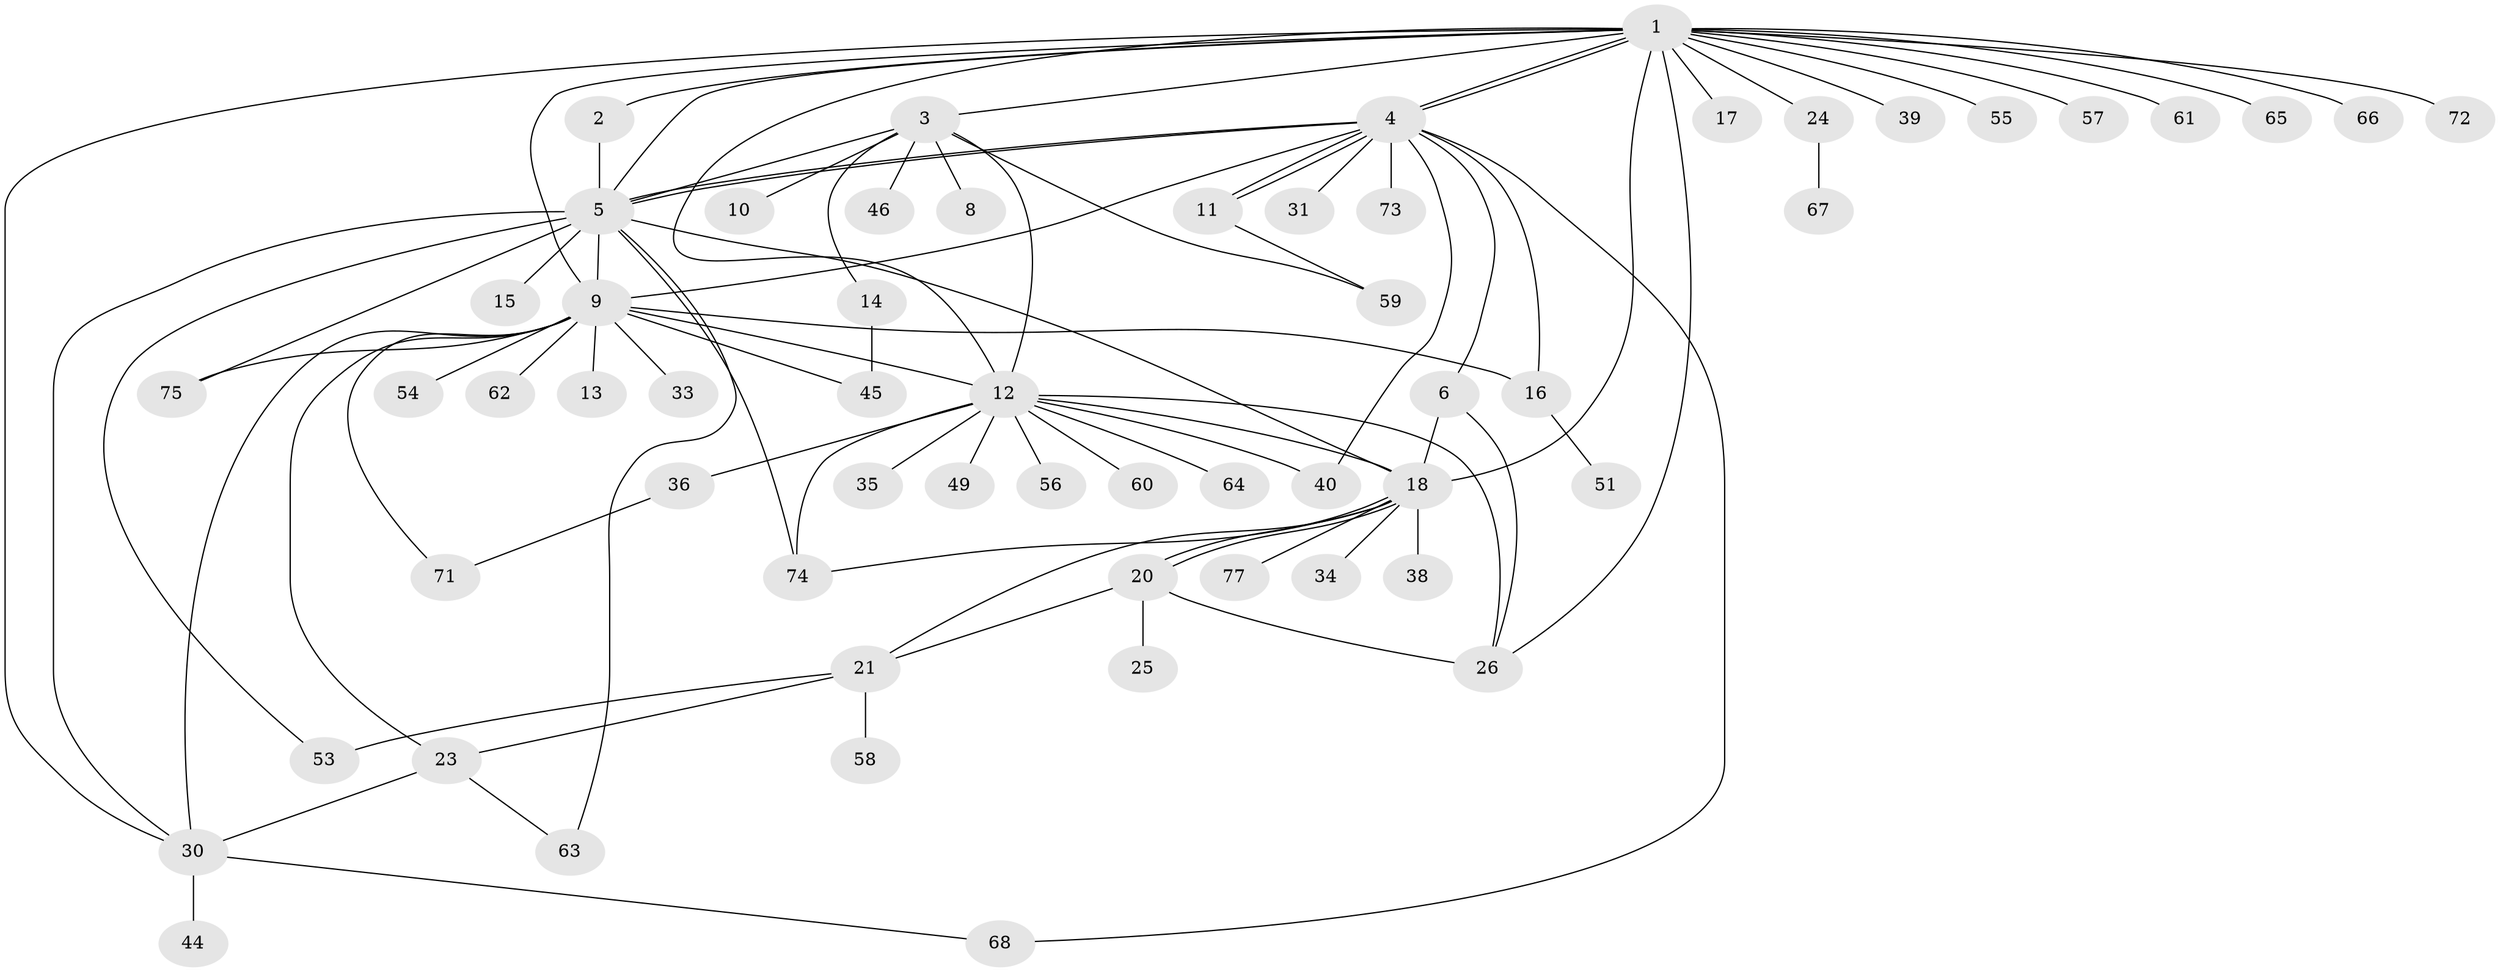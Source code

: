 // original degree distribution, {14: 0.03896103896103896, 2: 0.22077922077922077, 9: 0.025974025974025976, 12: 0.012987012987012988, 10: 0.012987012987012988, 3: 0.12987012987012986, 1: 0.44155844155844154, 4: 0.05194805194805195, 13: 0.012987012987012988, 6: 0.03896103896103896, 5: 0.012987012987012988}
// Generated by graph-tools (version 1.1) at 2025/41/03/06/25 10:41:46]
// undirected, 59 vertices, 91 edges
graph export_dot {
graph [start="1"]
  node [color=gray90,style=filled];
  1 [super="+7"];
  2;
  3 [super="+42"];
  4 [super="+50"];
  5 [super="+27"];
  6;
  8 [super="+19"];
  9 [super="+47"];
  10;
  11;
  12 [super="+22"];
  13;
  14 [super="+37"];
  15;
  16;
  17 [super="+29"];
  18 [super="+43"];
  20;
  21 [super="+28"];
  23;
  24;
  25;
  26 [super="+32"];
  30 [super="+41"];
  31;
  33;
  34;
  35 [super="+52"];
  36 [super="+48"];
  38;
  39;
  40;
  44;
  45;
  46;
  49;
  51;
  53;
  54;
  55;
  56;
  57;
  58;
  59;
  60;
  61 [super="+69"];
  62;
  63;
  64;
  65 [super="+70"];
  66;
  67;
  68 [super="+76"];
  71;
  72;
  73;
  74;
  75;
  77;
  1 -- 2;
  1 -- 3;
  1 -- 4;
  1 -- 4;
  1 -- 17;
  1 -- 24;
  1 -- 55;
  1 -- 61;
  1 -- 65;
  1 -- 66;
  1 -- 72;
  1 -- 5;
  1 -- 39;
  1 -- 9;
  1 -- 18;
  1 -- 57;
  1 -- 26;
  1 -- 30;
  1 -- 12;
  2 -- 5;
  3 -- 5;
  3 -- 8;
  3 -- 10;
  3 -- 12;
  3 -- 14;
  3 -- 46;
  3 -- 59;
  4 -- 5;
  4 -- 5;
  4 -- 6;
  4 -- 11;
  4 -- 11;
  4 -- 16;
  4 -- 31;
  4 -- 68;
  4 -- 73;
  4 -- 40;
  4 -- 9;
  5 -- 9;
  5 -- 15;
  5 -- 63;
  5 -- 18;
  5 -- 53;
  5 -- 74;
  5 -- 75;
  5 -- 30;
  6 -- 18;
  6 -- 26;
  9 -- 12 [weight=2];
  9 -- 13;
  9 -- 16;
  9 -- 23;
  9 -- 33;
  9 -- 54;
  9 -- 62;
  9 -- 71;
  9 -- 75;
  9 -- 45;
  9 -- 30;
  11 -- 59;
  12 -- 36;
  12 -- 64;
  12 -- 35;
  12 -- 40;
  12 -- 74;
  12 -- 49;
  12 -- 18;
  12 -- 56;
  12 -- 60;
  12 -- 26;
  14 -- 45;
  16 -- 51;
  18 -- 20;
  18 -- 20;
  18 -- 34;
  18 -- 38;
  18 -- 74;
  18 -- 77;
  18 -- 21;
  20 -- 21;
  20 -- 25;
  20 -- 26 [weight=2];
  21 -- 23;
  21 -- 53;
  21 -- 58;
  23 -- 30;
  23 -- 63;
  24 -- 67;
  30 -- 68;
  30 -- 44;
  36 -- 71;
}
